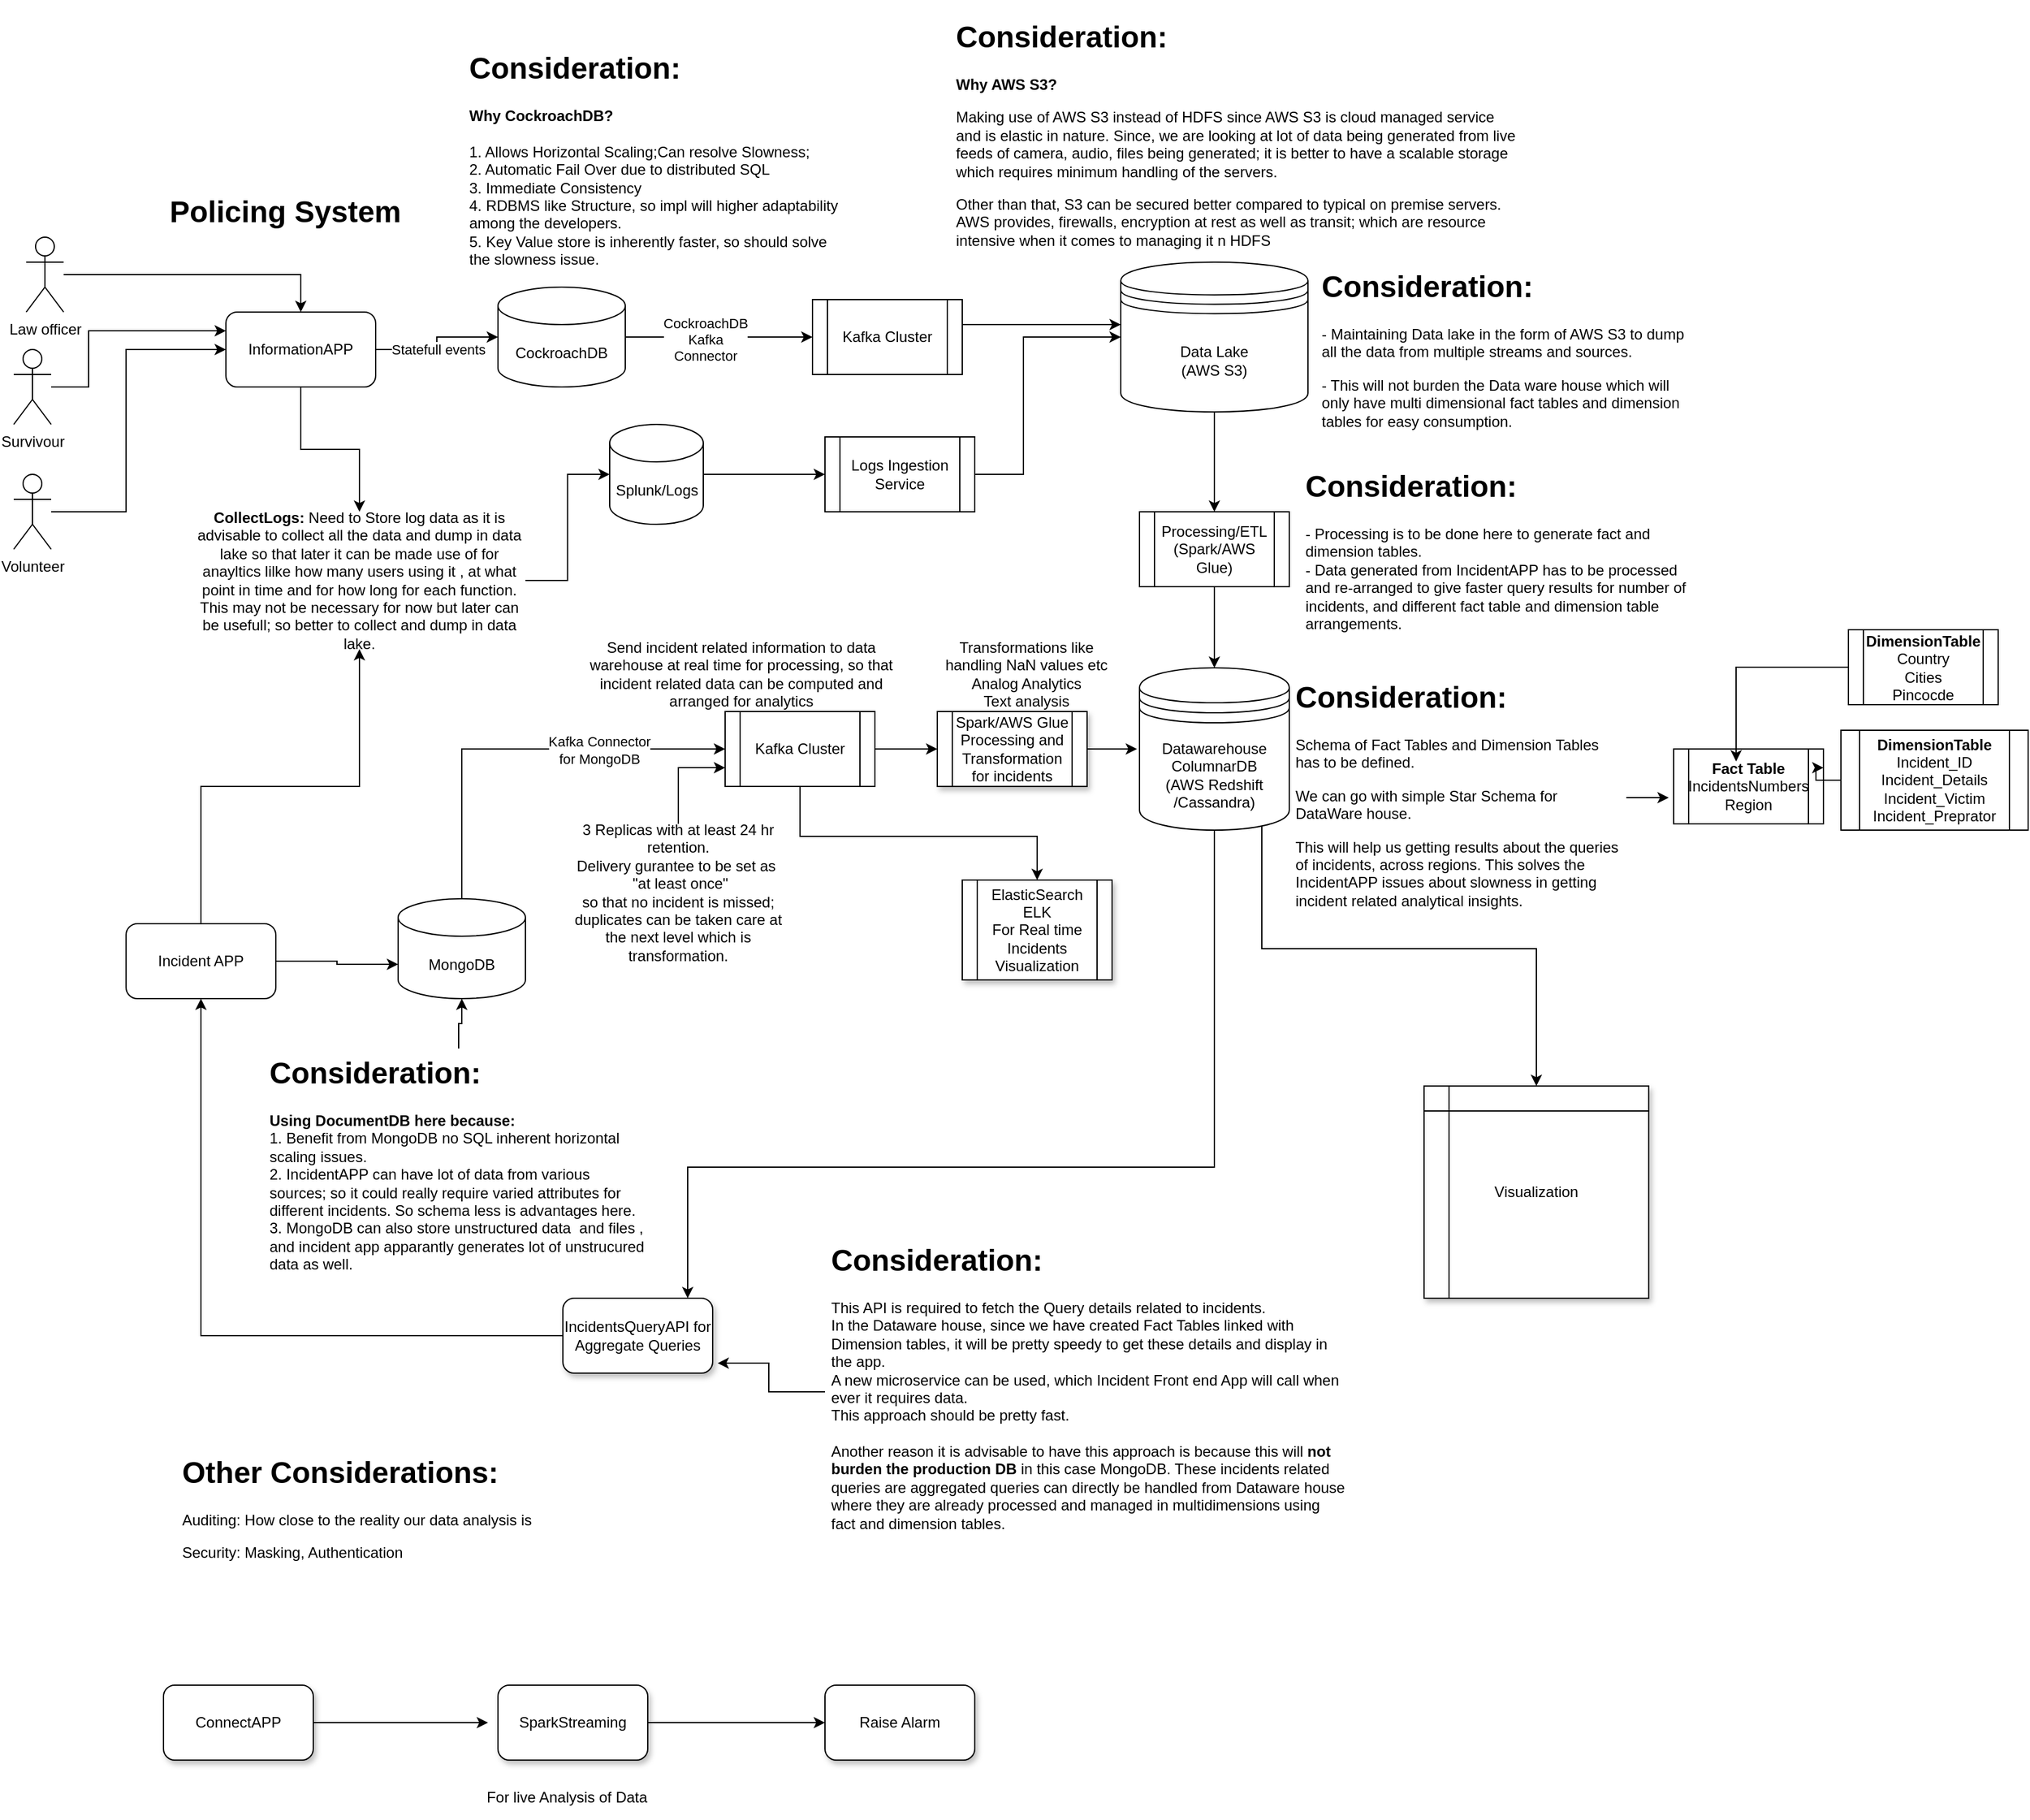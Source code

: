 <mxfile version="14.5.10" type="github" pages="3">
  <diagram id="86TCpwpJEMBFlHIx1PRZ" name="Page-1">
    <mxGraphModel dx="1282" dy="674" grid="1" gridSize="10" guides="1" tooltips="1" connect="1" arrows="1" fold="1" page="1" pageScale="1" pageWidth="827" pageHeight="1169" math="0" shadow="0">
      <root>
        <mxCell id="0" />
        <mxCell id="1" parent="0" />
        <mxCell id="M00Jkyyd9K6bwBccqDg0-67" style="edgeStyle=orthogonalEdgeStyle;rounded=0;orthogonalLoop=1;jettySize=auto;html=1;" parent="1" source="M00Jkyyd9K6bwBccqDg0-53" target="M00Jkyyd9K6bwBccqDg0-55" edge="1">
          <mxGeometry relative="1" as="geometry" />
        </mxCell>
        <mxCell id="M00Jkyyd9K6bwBccqDg0-79" value="Statefull events" style="edgeLabel;html=1;align=center;verticalAlign=middle;resizable=0;points=[];" parent="M00Jkyyd9K6bwBccqDg0-67" vertex="1" connectable="0">
          <mxGeometry x="-0.296" y="3" relative="1" as="geometry">
            <mxPoint x="12" y="3" as="offset" />
          </mxGeometry>
        </mxCell>
        <mxCell id="7txRCt_JXUs7RKzOq8Ak-15" style="edgeStyle=orthogonalEdgeStyle;rounded=0;orthogonalLoop=1;jettySize=auto;html=1;" edge="1" parent="1" source="M00Jkyyd9K6bwBccqDg0-53" target="M00Jkyyd9K6bwBccqDg0-82">
          <mxGeometry relative="1" as="geometry" />
        </mxCell>
        <mxCell id="M00Jkyyd9K6bwBccqDg0-53" value="InformationAPP" style="rounded=1;whiteSpace=wrap;html=1;" parent="1" vertex="1">
          <mxGeometry x="210" y="320" width="120" height="60" as="geometry" />
        </mxCell>
        <mxCell id="M00Jkyyd9K6bwBccqDg0-54" value="&lt;h1&gt;Policing System&lt;/h1&gt;" style="text;html=1;strokeColor=none;fillColor=none;spacing=5;spacingTop=-20;whiteSpace=wrap;overflow=hidden;rounded=0;" parent="1" vertex="1">
          <mxGeometry x="160" y="220" width="370" height="40" as="geometry" />
        </mxCell>
        <mxCell id="M00Jkyyd9K6bwBccqDg0-70" style="edgeStyle=orthogonalEdgeStyle;rounded=0;orthogonalLoop=1;jettySize=auto;html=1;" parent="1" source="M00Jkyyd9K6bwBccqDg0-55" target="M00Jkyyd9K6bwBccqDg0-69" edge="1">
          <mxGeometry relative="1" as="geometry" />
        </mxCell>
        <mxCell id="7txRCt_JXUs7RKzOq8Ak-41" value="CockroachDB&lt;br&gt;Kafka&lt;br&gt;Connector" style="edgeLabel;html=1;align=center;verticalAlign=middle;resizable=0;points=[];" vertex="1" connectable="0" parent="M00Jkyyd9K6bwBccqDg0-70">
          <mxGeometry x="-0.147" y="-2" relative="1" as="geometry">
            <mxPoint as="offset" />
          </mxGeometry>
        </mxCell>
        <mxCell id="M00Jkyyd9K6bwBccqDg0-55" value="CockroachDB" style="shape=cylinder3;whiteSpace=wrap;html=1;boundedLbl=1;backgroundOutline=1;size=15;" parent="1" vertex="1">
          <mxGeometry x="428" y="300" width="102" height="80" as="geometry" />
        </mxCell>
        <mxCell id="M00Jkyyd9K6bwBccqDg0-76" style="edgeStyle=orthogonalEdgeStyle;rounded=0;orthogonalLoop=1;jettySize=auto;html=1;entryX=0.5;entryY=0;entryDx=0;entryDy=0;" parent="1" source="M00Jkyyd9K6bwBccqDg0-56" target="M00Jkyyd9K6bwBccqDg0-53" edge="1">
          <mxGeometry relative="1" as="geometry" />
        </mxCell>
        <mxCell id="M00Jkyyd9K6bwBccqDg0-56" value="Law officer" style="shape=umlActor;verticalLabelPosition=bottom;verticalAlign=top;html=1;outlineConnect=0;" parent="1" vertex="1">
          <mxGeometry x="50" y="260" width="30" height="60" as="geometry" />
        </mxCell>
        <mxCell id="M00Jkyyd9K6bwBccqDg0-64" style="edgeStyle=orthogonalEdgeStyle;rounded=0;orthogonalLoop=1;jettySize=auto;html=1;entryX=0;entryY=0.25;entryDx=0;entryDy=0;" parent="1" source="M00Jkyyd9K6bwBccqDg0-61" target="M00Jkyyd9K6bwBccqDg0-53" edge="1">
          <mxGeometry relative="1" as="geometry">
            <Array as="points">
              <mxPoint x="100" y="380" />
              <mxPoint x="100" y="335" />
            </Array>
          </mxGeometry>
        </mxCell>
        <mxCell id="M00Jkyyd9K6bwBccqDg0-61" value="Survivour" style="shape=umlActor;verticalLabelPosition=bottom;verticalAlign=top;html=1;outlineConnect=0;" parent="1" vertex="1">
          <mxGeometry x="40" y="350" width="30" height="60" as="geometry" />
        </mxCell>
        <mxCell id="M00Jkyyd9K6bwBccqDg0-65" style="edgeStyle=orthogonalEdgeStyle;rounded=0;orthogonalLoop=1;jettySize=auto;html=1;entryX=0;entryY=0.5;entryDx=0;entryDy=0;" parent="1" source="M00Jkyyd9K6bwBccqDg0-62" target="M00Jkyyd9K6bwBccqDg0-53" edge="1">
          <mxGeometry relative="1" as="geometry">
            <Array as="points">
              <mxPoint x="130" y="480" />
              <mxPoint x="130" y="350" />
            </Array>
          </mxGeometry>
        </mxCell>
        <mxCell id="M00Jkyyd9K6bwBccqDg0-62" value="Volunteer" style="shape=umlActor;verticalLabelPosition=bottom;verticalAlign=top;html=1;outlineConnect=0;" parent="1" vertex="1">
          <mxGeometry x="40" y="450" width="30" height="60" as="geometry" />
        </mxCell>
        <mxCell id="M00Jkyyd9K6bwBccqDg0-66" value="&lt;h1&gt;Consideration:&lt;/h1&gt;&lt;div&gt;&lt;b&gt;Why CockroachDB?&lt;/b&gt;&lt;/div&gt;&lt;div&gt;&lt;b&gt;&lt;br&gt;&lt;/b&gt;&lt;/div&gt;&lt;div&gt;1. Allows Horizontal Scaling;Can resolve Slowness;&lt;/div&gt;&lt;div&gt;2. Automatic Fail Over due to distributed SQL&lt;/div&gt;&lt;div&gt;3. Immediate Consistency&lt;/div&gt;&lt;div&gt;4. RDBMS like Structure, so impl will higher adaptability among the developers.&lt;/div&gt;&lt;div&gt;5. Key Value store is inherently faster, so should solve the slowness issue.&lt;/div&gt;&lt;div&gt;&lt;br&gt;&lt;/div&gt;" style="text;html=1;strokeColor=none;fillColor=none;spacing=5;spacingTop=-20;whiteSpace=wrap;overflow=hidden;rounded=0;" parent="1" vertex="1">
          <mxGeometry x="400" y="105" width="310" height="195" as="geometry" />
        </mxCell>
        <mxCell id="M00Jkyyd9K6bwBccqDg0-72" style="edgeStyle=orthogonalEdgeStyle;rounded=0;orthogonalLoop=1;jettySize=auto;html=1;" parent="1" source="M00Jkyyd9K6bwBccqDg0-69" target="M00Jkyyd9K6bwBccqDg0-71" edge="1">
          <mxGeometry relative="1" as="geometry">
            <Array as="points">
              <mxPoint x="870" y="330" />
              <mxPoint x="870" y="330" />
            </Array>
          </mxGeometry>
        </mxCell>
        <mxCell id="M00Jkyyd9K6bwBccqDg0-69" value="Kafka Cluster" style="shape=process;whiteSpace=wrap;html=1;backgroundOutline=1;" parent="1" vertex="1">
          <mxGeometry x="680" y="310" width="120" height="60" as="geometry" />
        </mxCell>
        <mxCell id="M00Jkyyd9K6bwBccqDg0-94" style="edgeStyle=orthogonalEdgeStyle;rounded=0;orthogonalLoop=1;jettySize=auto;html=1;" parent="1" source="M00Jkyyd9K6bwBccqDg0-71" target="M00Jkyyd9K6bwBccqDg0-93" edge="1">
          <mxGeometry relative="1" as="geometry" />
        </mxCell>
        <mxCell id="M00Jkyyd9K6bwBccqDg0-71" value="Data Lake&lt;br&gt;(AWS S3)" style="shape=datastore;whiteSpace=wrap;html=1;" parent="1" vertex="1">
          <mxGeometry x="927" y="280" width="150" height="120" as="geometry" />
        </mxCell>
        <mxCell id="M00Jkyyd9K6bwBccqDg0-73" value="&lt;h1&gt;Consideration:&lt;/h1&gt;&lt;p&gt;- Maintaining Data lake in the form of AWS S3 to dump all the data from multiple streams and sources.&amp;nbsp;&lt;/p&gt;&lt;p&gt;- This will not burden the Data ware house which will only have multi dimensional fact tables and dimension tables for easy consumption.&lt;/p&gt;" style="text;html=1;strokeColor=none;fillColor=none;spacing=5;spacingTop=-20;whiteSpace=wrap;overflow=hidden;rounded=0;" parent="1" vertex="1">
          <mxGeometry x="1083" y="280" width="300" height="160" as="geometry" />
        </mxCell>
        <mxCell id="M00Jkyyd9K6bwBccqDg0-75" value="&lt;h1&gt;Consideration:&lt;/h1&gt;&lt;p&gt;&lt;b&gt;Why AWS S3?&lt;/b&gt;&lt;/p&gt;&lt;p&gt;Making use of AWS S3 instead of HDFS since AWS S3 is cloud managed service and is elastic in nature. Since, we are looking at lot of data being generated from live feeds of camera, audio, files being generated; it is better to have a scalable storage which requires minimum handling of the servers.&lt;/p&gt;&lt;p&gt;Other than that, S3 can be secured better compared to typical on premise servers. AWS provides, firewalls, encryption at rest as well as transit; which are resource intensive when it comes to managing it n HDFS&lt;/p&gt;" style="text;html=1;strokeColor=none;fillColor=none;spacing=5;spacingTop=-20;whiteSpace=wrap;overflow=hidden;rounded=0;" parent="1" vertex="1">
          <mxGeometry x="790" y="80" width="460" height="200" as="geometry" />
        </mxCell>
        <mxCell id="M00Jkyyd9K6bwBccqDg0-86" style="edgeStyle=orthogonalEdgeStyle;rounded=0;orthogonalLoop=1;jettySize=auto;html=1;entryX=0;entryY=0.5;entryDx=0;entryDy=0;" parent="1" source="M00Jkyyd9K6bwBccqDg0-80" target="M00Jkyyd9K6bwBccqDg0-85" edge="1">
          <mxGeometry relative="1" as="geometry" />
        </mxCell>
        <mxCell id="M00Jkyyd9K6bwBccqDg0-80" value="Splunk/Logs" style="shape=cylinder3;whiteSpace=wrap;html=1;boundedLbl=1;backgroundOutline=1;size=15;" parent="1" vertex="1">
          <mxGeometry x="517.5" y="410" width="75" height="80" as="geometry" />
        </mxCell>
        <mxCell id="M00Jkyyd9K6bwBccqDg0-88" style="edgeStyle=orthogonalEdgeStyle;rounded=0;orthogonalLoop=1;jettySize=auto;html=1;entryX=0;entryY=0.5;entryDx=0;entryDy=0;" parent="1" source="M00Jkyyd9K6bwBccqDg0-85" target="M00Jkyyd9K6bwBccqDg0-71" edge="1">
          <mxGeometry relative="1" as="geometry">
            <Array as="points">
              <mxPoint x="849" y="450" />
              <mxPoint x="849" y="340" />
            </Array>
          </mxGeometry>
        </mxCell>
        <mxCell id="M00Jkyyd9K6bwBccqDg0-85" value="Logs Ingestion Service" style="shape=process;whiteSpace=wrap;html=1;backgroundOutline=1;" parent="1" vertex="1">
          <mxGeometry x="690" y="420" width="120" height="60" as="geometry" />
        </mxCell>
        <mxCell id="7txRCt_JXUs7RKzOq8Ak-7" style="edgeStyle=orthogonalEdgeStyle;rounded=0;orthogonalLoop=1;jettySize=auto;html=1;entryX=0;entryY=0;entryDx=0;entryDy=52.5;entryPerimeter=0;" edge="1" parent="1" source="M00Jkyyd9K6bwBccqDg0-89" target="7txRCt_JXUs7RKzOq8Ak-1">
          <mxGeometry relative="1" as="geometry" />
        </mxCell>
        <mxCell id="7txRCt_JXUs7RKzOq8Ak-13" style="edgeStyle=orthogonalEdgeStyle;rounded=0;orthogonalLoop=1;jettySize=auto;html=1;" edge="1" parent="1" source="M00Jkyyd9K6bwBccqDg0-89" target="M00Jkyyd9K6bwBccqDg0-82">
          <mxGeometry relative="1" as="geometry" />
        </mxCell>
        <mxCell id="M00Jkyyd9K6bwBccqDg0-89" value="Incident APP" style="rounded=1;whiteSpace=wrap;html=1;" parent="1" vertex="1">
          <mxGeometry x="130" y="810" width="120" height="60" as="geometry" />
        </mxCell>
        <mxCell id="7txRCt_JXUs7RKzOq8Ak-21" style="edgeStyle=orthogonalEdgeStyle;rounded=0;orthogonalLoop=1;jettySize=auto;html=1;" edge="1" parent="1" source="M00Jkyyd9K6bwBccqDg0-90" target="7txRCt_JXUs7RKzOq8Ak-20">
          <mxGeometry relative="1" as="geometry">
            <Array as="points">
              <mxPoint x="1002" y="1005" />
              <mxPoint x="580" y="1005" />
            </Array>
          </mxGeometry>
        </mxCell>
        <mxCell id="7txRCt_JXUs7RKzOq8Ak-28" style="edgeStyle=orthogonalEdgeStyle;rounded=0;orthogonalLoop=1;jettySize=auto;html=1;exitX=0.783;exitY=0.969;exitDx=0;exitDy=0;exitPerimeter=0;" edge="1" parent="1" source="M00Jkyyd9K6bwBccqDg0-90" target="7txRCt_JXUs7RKzOq8Ak-27">
          <mxGeometry relative="1" as="geometry">
            <Array as="points">
              <mxPoint x="1040" y="731" />
              <mxPoint x="1040" y="830" />
              <mxPoint x="1260" y="830" />
            </Array>
          </mxGeometry>
        </mxCell>
        <mxCell id="M00Jkyyd9K6bwBccqDg0-90" value="Datawarehouse&lt;br&gt;ColumnarDB&lt;br&gt;(AWS Redshift /Cassandra)" style="shape=datastore;whiteSpace=wrap;html=1;" parent="1" vertex="1">
          <mxGeometry x="942" y="605" width="120" height="130" as="geometry" />
        </mxCell>
        <mxCell id="7txRCt_JXUs7RKzOq8Ak-43" style="edgeStyle=orthogonalEdgeStyle;rounded=0;orthogonalLoop=1;jettySize=auto;html=1;entryX=-0.033;entryY=0.65;entryDx=0;entryDy=0;entryPerimeter=0;" edge="1" parent="1" source="M00Jkyyd9K6bwBccqDg0-92" target="M00Jkyyd9K6bwBccqDg0-97">
          <mxGeometry relative="1" as="geometry" />
        </mxCell>
        <mxCell id="M00Jkyyd9K6bwBccqDg0-92" value="&lt;h1&gt;Consideration:&lt;/h1&gt;&lt;p&gt;&lt;span&gt;Schema of Fact Tables and Dimension Tables has to be defined.&lt;/span&gt;&lt;br&gt;&lt;/p&gt;&lt;p&gt;&lt;span&gt;We can go with simple Star Schema for DataWare house.&amp;nbsp;&lt;/span&gt;&lt;/p&gt;&lt;p&gt;&lt;span&gt;This will help us getting results about the queries of incidents, across regions. This solves the IncidentAPP issues about slowness in getting incident related analytical insights.&lt;/span&gt;&lt;/p&gt;" style="text;html=1;strokeColor=none;fillColor=none;spacing=5;spacingTop=-20;whiteSpace=wrap;overflow=hidden;rounded=0;" parent="1" vertex="1">
          <mxGeometry x="1062" y="609" width="270" height="200" as="geometry" />
        </mxCell>
        <mxCell id="M00Jkyyd9K6bwBccqDg0-95" style="edgeStyle=orthogonalEdgeStyle;rounded=0;orthogonalLoop=1;jettySize=auto;html=1;" parent="1" source="M00Jkyyd9K6bwBccqDg0-93" target="M00Jkyyd9K6bwBccqDg0-90" edge="1">
          <mxGeometry relative="1" as="geometry" />
        </mxCell>
        <mxCell id="M00Jkyyd9K6bwBccqDg0-93" value="Processing/ETL&lt;br&gt;(Spark/AWS Glue)" style="shape=process;whiteSpace=wrap;html=1;backgroundOutline=1;" parent="1" vertex="1">
          <mxGeometry x="942" y="480" width="120" height="60" as="geometry" />
        </mxCell>
        <mxCell id="M00Jkyyd9K6bwBccqDg0-96" value="&lt;h1&gt;Consideration:&lt;/h1&gt;&lt;div&gt;- Processing is to be done here to generate fact and dimension tables.&amp;nbsp;&lt;/div&gt;&lt;div&gt;- Data generated from IncidentAPP has to be processed and re-arranged to give faster query results for number of incidents, and different fact table and dimension table arrangements.&lt;/div&gt;" style="text;html=1;strokeColor=none;fillColor=none;spacing=5;spacingTop=-20;whiteSpace=wrap;overflow=hidden;rounded=0;" parent="1" vertex="1">
          <mxGeometry x="1070" y="440" width="313" height="160" as="geometry" />
        </mxCell>
        <mxCell id="M00Jkyyd9K6bwBccqDg0-97" value="&lt;b&gt;Fact Table&lt;br&gt;&lt;/b&gt;IncidentsNumbers&lt;br&gt;Region" style="shape=process;whiteSpace=wrap;html=1;backgroundOutline=1;" parent="1" vertex="1">
          <mxGeometry x="1370" y="670" width="120" height="60" as="geometry" />
        </mxCell>
        <mxCell id="M00Jkyyd9K6bwBccqDg0-104" style="edgeStyle=orthogonalEdgeStyle;rounded=0;orthogonalLoop=1;jettySize=auto;html=1;entryX=0.417;entryY=0.167;entryDx=0;entryDy=0;entryPerimeter=0;exitX=0;exitY=0.5;exitDx=0;exitDy=0;" parent="1" source="M00Jkyyd9K6bwBccqDg0-98" target="M00Jkyyd9K6bwBccqDg0-97" edge="1">
          <mxGeometry relative="1" as="geometry" />
        </mxCell>
        <mxCell id="M00Jkyyd9K6bwBccqDg0-98" value="&lt;b&gt;DimensionTable&lt;/b&gt;&lt;br&gt;Country&lt;br&gt;Cities&lt;br&gt;Pincocde" style="shape=process;whiteSpace=wrap;html=1;backgroundOutline=1;" parent="1" vertex="1">
          <mxGeometry x="1510" y="574.5" width="120" height="60" as="geometry" />
        </mxCell>
        <mxCell id="M00Jkyyd9K6bwBccqDg0-101" style="edgeStyle=orthogonalEdgeStyle;rounded=0;orthogonalLoop=1;jettySize=auto;html=1;entryX=1;entryY=0.25;entryDx=0;entryDy=0;" parent="1" source="M00Jkyyd9K6bwBccqDg0-99" target="M00Jkyyd9K6bwBccqDg0-97" edge="1">
          <mxGeometry relative="1" as="geometry" />
        </mxCell>
        <mxCell id="M00Jkyyd9K6bwBccqDg0-99" value="&lt;b&gt;DimensionTable&lt;/b&gt;&lt;br&gt;Incident_ID&lt;br&gt;Incident_Details&lt;br&gt;Incident_Victim&lt;br&gt;Incident_Preprator" style="shape=process;whiteSpace=wrap;html=1;backgroundOutline=1;" parent="1" vertex="1">
          <mxGeometry x="1504" y="655" width="150" height="80" as="geometry" />
        </mxCell>
        <mxCell id="7txRCt_JXUs7RKzOq8Ak-9" style="edgeStyle=orthogonalEdgeStyle;rounded=0;orthogonalLoop=1;jettySize=auto;html=1;entryX=0;entryY=0.5;entryDx=0;entryDy=0;exitX=0.5;exitY=0;exitDx=0;exitDy=0;exitPerimeter=0;" edge="1" parent="1" source="7txRCt_JXUs7RKzOq8Ak-1" target="7txRCt_JXUs7RKzOq8Ak-8">
          <mxGeometry relative="1" as="geometry" />
        </mxCell>
        <mxCell id="7txRCt_JXUs7RKzOq8Ak-24" value="Kafka Connector &lt;br&gt;for MongoDB" style="edgeLabel;html=1;align=center;verticalAlign=middle;resizable=0;points=[];" vertex="1" connectable="0" parent="7txRCt_JXUs7RKzOq8Ak-9">
          <mxGeometry x="0.389" y="-1" relative="1" as="geometry">
            <mxPoint as="offset" />
          </mxGeometry>
        </mxCell>
        <mxCell id="7txRCt_JXUs7RKzOq8Ak-1" value="MongoDB" style="shape=cylinder3;whiteSpace=wrap;html=1;boundedLbl=1;backgroundOutline=1;size=15;" vertex="1" parent="1">
          <mxGeometry x="348" y="790" width="102" height="80" as="geometry" />
        </mxCell>
        <mxCell id="7txRCt_JXUs7RKzOq8Ak-47" style="edgeStyle=orthogonalEdgeStyle;rounded=0;orthogonalLoop=1;jettySize=auto;html=1;entryX=0.5;entryY=1;entryDx=0;entryDy=0;entryPerimeter=0;" edge="1" parent="1" source="7txRCt_JXUs7RKzOq8Ak-4" target="7txRCt_JXUs7RKzOq8Ak-1">
          <mxGeometry relative="1" as="geometry" />
        </mxCell>
        <mxCell id="7txRCt_JXUs7RKzOq8Ak-4" value="&lt;h1&gt;Consideration:&lt;/h1&gt;&lt;div&gt;&lt;b&gt;Using DocumentDB here because:&lt;/b&gt;&lt;/div&gt;&lt;div&gt;1. Benefit from MongoDB no SQL inherent horizontal scaling issues.&lt;/div&gt;&lt;div&gt;2. IncidentAPP can have lot of data from various sources; so it could really require varied attributes for different incidents. So schema less is advantages here.&lt;/div&gt;&lt;div&gt;3. MongoDB can also store unstructured data&amp;nbsp; and files , and incident app apparantly generates lot of unstrucured data as well.&lt;/div&gt;&lt;div&gt;&lt;br&gt;&lt;/div&gt;&lt;div&gt;&lt;br&gt;&lt;/div&gt;" style="text;html=1;strokeColor=none;fillColor=none;spacing=5;spacingTop=-20;whiteSpace=wrap;overflow=hidden;rounded=0;" vertex="1" parent="1">
          <mxGeometry x="240" y="910" width="313" height="190" as="geometry" />
        </mxCell>
        <mxCell id="7txRCt_JXUs7RKzOq8Ak-14" style="edgeStyle=orthogonalEdgeStyle;rounded=0;orthogonalLoop=1;jettySize=auto;html=1;" edge="1" parent="1" source="M00Jkyyd9K6bwBccqDg0-82" target="M00Jkyyd9K6bwBccqDg0-80">
          <mxGeometry relative="1" as="geometry" />
        </mxCell>
        <mxCell id="M00Jkyyd9K6bwBccqDg0-82" value="&lt;b&gt;CollectLogs:&lt;/b&gt; Need to Store log data as it is advisable to collect all the data and dump in data lake so that later it can be made use of for anayltics lilke how many users using it , at what point in time and for how long for each function. This may not be necessary for now but later can be usefull; so better to collect and dump in data lake." style="text;html=1;strokeColor=none;fillColor=none;align=center;verticalAlign=middle;whiteSpace=wrap;rounded=0;shadow=1;" parent="1" vertex="1">
          <mxGeometry x="184" y="480" width="266" height="110" as="geometry" />
        </mxCell>
        <mxCell id="7txRCt_JXUs7RKzOq8Ak-38" style="edgeStyle=orthogonalEdgeStyle;rounded=0;orthogonalLoop=1;jettySize=auto;html=1;" edge="1" parent="1" source="7txRCt_JXUs7RKzOq8Ak-8" target="7txRCt_JXUs7RKzOq8Ak-29">
          <mxGeometry relative="1" as="geometry" />
        </mxCell>
        <mxCell id="7txRCt_JXUs7RKzOq8Ak-40" style="edgeStyle=orthogonalEdgeStyle;rounded=0;orthogonalLoop=1;jettySize=auto;html=1;entryX=0.5;entryY=0;entryDx=0;entryDy=0;" edge="1" parent="1" source="7txRCt_JXUs7RKzOq8Ak-8" target="7txRCt_JXUs7RKzOq8Ak-39">
          <mxGeometry relative="1" as="geometry">
            <Array as="points">
              <mxPoint x="670" y="740" />
              <mxPoint x="860" y="740" />
            </Array>
          </mxGeometry>
        </mxCell>
        <mxCell id="7txRCt_JXUs7RKzOq8Ak-8" value="Kafka Cluster" style="shape=process;whiteSpace=wrap;html=1;backgroundOutline=1;" vertex="1" parent="1">
          <mxGeometry x="610" y="640" width="120" height="60" as="geometry" />
        </mxCell>
        <mxCell id="7txRCt_JXUs7RKzOq8Ak-22" style="edgeStyle=orthogonalEdgeStyle;rounded=0;orthogonalLoop=1;jettySize=auto;html=1;entryX=0.5;entryY=1;entryDx=0;entryDy=0;" edge="1" parent="1" source="7txRCt_JXUs7RKzOq8Ak-20" target="M00Jkyyd9K6bwBccqDg0-89">
          <mxGeometry relative="1" as="geometry" />
        </mxCell>
        <mxCell id="7txRCt_JXUs7RKzOq8Ak-20" value="IncidentsQueryAPI for Aggregate Queries" style="rounded=1;whiteSpace=wrap;html=1;shadow=1;" vertex="1" parent="1">
          <mxGeometry x="480" y="1110" width="120" height="60" as="geometry" />
        </mxCell>
        <mxCell id="7txRCt_JXUs7RKzOq8Ak-46" style="edgeStyle=orthogonalEdgeStyle;rounded=0;orthogonalLoop=1;jettySize=auto;html=1;entryX=1.033;entryY=0.867;entryDx=0;entryDy=0;entryPerimeter=0;" edge="1" parent="1" source="7txRCt_JXUs7RKzOq8Ak-23" target="7txRCt_JXUs7RKzOq8Ak-20">
          <mxGeometry relative="1" as="geometry" />
        </mxCell>
        <mxCell id="7txRCt_JXUs7RKzOq8Ak-23" value="&lt;h1&gt;Consideration:&lt;/h1&gt;&lt;div&gt;This API is required to fetch the Query details related to incidents.&amp;nbsp;&lt;/div&gt;&lt;div&gt;In the Dataware house, since we have created Fact Tables linked with Dimension tables, it will be pretty speedy to get these details and display in the app.&lt;/div&gt;&lt;div&gt;A new microservice can be used, which Incident Front end App will call when ever it requires data.&amp;nbsp;&lt;/div&gt;&lt;div&gt;This approach should be pretty fast.&lt;/div&gt;&lt;div&gt;&lt;br&gt;&lt;/div&gt;&lt;div&gt;Another reason it is advisable to have this approach is because this will &lt;b&gt;not burden the production DB&lt;/b&gt; in this case MongoDB. These incidents related queries are aggregated queries can directly be handled from Dataware house where they are already processed and managed in multidimensions using fact and dimension tables.&lt;/div&gt;&lt;div&gt;&lt;br&gt;&lt;/div&gt;&lt;div&gt;&lt;br&gt;&lt;/div&gt;&lt;div&gt;&lt;br&gt;&lt;/div&gt;" style="text;html=1;strokeColor=none;fillColor=none;spacing=5;spacingTop=-20;whiteSpace=wrap;overflow=hidden;rounded=0;" vertex="1" parent="1">
          <mxGeometry x="690" y="1060" width="420" height="250" as="geometry" />
        </mxCell>
        <mxCell id="7txRCt_JXUs7RKzOq8Ak-26" value="Send incident related information to data warehouse at real time for processing, so that incident related data can be computed and arranged for analytics" style="text;html=1;strokeColor=none;fillColor=none;align=center;verticalAlign=middle;whiteSpace=wrap;rounded=0;shadow=1;" vertex="1" parent="1">
          <mxGeometry x="488" y="585.5" width="270" height="49" as="geometry" />
        </mxCell>
        <mxCell id="7txRCt_JXUs7RKzOq8Ak-27" value="Visualization" style="shape=internalStorage;whiteSpace=wrap;html=1;backgroundOutline=1;shadow=1;" vertex="1" parent="1">
          <mxGeometry x="1170" y="940" width="180" height="170" as="geometry" />
        </mxCell>
        <mxCell id="7txRCt_JXUs7RKzOq8Ak-37" style="edgeStyle=orthogonalEdgeStyle;rounded=0;orthogonalLoop=1;jettySize=auto;html=1;" edge="1" parent="1" source="7txRCt_JXUs7RKzOq8Ak-29">
          <mxGeometry relative="1" as="geometry">
            <mxPoint x="940" y="670" as="targetPoint" />
          </mxGeometry>
        </mxCell>
        <mxCell id="7txRCt_JXUs7RKzOq8Ak-29" value="Spark/AWS Glue Processing and Transformation for incidents" style="shape=process;whiteSpace=wrap;html=1;backgroundOutline=1;shadow=1;" vertex="1" parent="1">
          <mxGeometry x="780" y="640" width="120" height="60" as="geometry" />
        </mxCell>
        <mxCell id="7txRCt_JXUs7RKzOq8Ak-33" value="Transformations like handling NaN values etc&lt;br&gt;Analog Analytics&lt;br&gt;Text analysis" style="text;html=1;strokeColor=none;fillColor=none;align=center;verticalAlign=middle;whiteSpace=wrap;rounded=0;shadow=1;" vertex="1" parent="1">
          <mxGeometry x="783" y="580" width="137" height="60" as="geometry" />
        </mxCell>
        <mxCell id="7txRCt_JXUs7RKzOq8Ak-39" value="ElasticSearch ELK&lt;br&gt;For Real time Incidents Visualization" style="shape=process;whiteSpace=wrap;html=1;backgroundOutline=1;shadow=1;" vertex="1" parent="1">
          <mxGeometry x="800" y="775" width="120" height="80" as="geometry" />
        </mxCell>
        <mxCell id="7txRCt_JXUs7RKzOq8Ak-45" style="edgeStyle=orthogonalEdgeStyle;rounded=0;orthogonalLoop=1;jettySize=auto;html=1;entryX=0;entryY=0.75;entryDx=0;entryDy=0;" edge="1" parent="1" source="7txRCt_JXUs7RKzOq8Ak-44" target="7txRCt_JXUs7RKzOq8Ak-8">
          <mxGeometry relative="1" as="geometry" />
        </mxCell>
        <mxCell id="7txRCt_JXUs7RKzOq8Ak-44" value="3 Replicas with at least 24 hr retention.&lt;br&gt;Delivery gurantee to be set as&amp;nbsp; &amp;nbsp;&quot;at least once&quot;&lt;br&gt;so that no incident is missed; duplicates can be taken care at the next level which is transformation." style="text;html=1;strokeColor=none;fillColor=none;align=center;verticalAlign=middle;whiteSpace=wrap;rounded=0;shadow=1;" vertex="1" parent="1">
          <mxGeometry x="480" y="730" width="185" height="110" as="geometry" />
        </mxCell>
        <mxCell id="7txRCt_JXUs7RKzOq8Ak-49" value="&lt;h1&gt;Other Considerations:&lt;/h1&gt;&lt;p&gt;Auditing: How close to the reality our data analysis is&lt;/p&gt;&lt;p&gt;Security: Masking, Authentication&lt;/p&gt;" style="text;html=1;strokeColor=none;fillColor=none;spacing=5;spacingTop=-20;whiteSpace=wrap;overflow=hidden;rounded=0;shadow=1;" vertex="1" parent="1">
          <mxGeometry x="170" y="1230" width="310" height="120" as="geometry" />
        </mxCell>
        <mxCell id="II3lYOn81gBue7E85nwl-2" style="edgeStyle=orthogonalEdgeStyle;rounded=0;orthogonalLoop=1;jettySize=auto;html=1;" edge="1" parent="1" source="II3lYOn81gBue7E85nwl-1">
          <mxGeometry relative="1" as="geometry">
            <mxPoint x="420" y="1450" as="targetPoint" />
          </mxGeometry>
        </mxCell>
        <mxCell id="II3lYOn81gBue7E85nwl-1" value="ConnectAPP" style="rounded=1;whiteSpace=wrap;html=1;shadow=1;" vertex="1" parent="1">
          <mxGeometry x="160" y="1420" width="120" height="60" as="geometry" />
        </mxCell>
        <mxCell id="II3lYOn81gBue7E85nwl-5" style="edgeStyle=orthogonalEdgeStyle;rounded=0;orthogonalLoop=1;jettySize=auto;html=1;" edge="1" parent="1" source="II3lYOn81gBue7E85nwl-3">
          <mxGeometry relative="1" as="geometry">
            <mxPoint x="690" y="1450" as="targetPoint" />
          </mxGeometry>
        </mxCell>
        <mxCell id="II3lYOn81gBue7E85nwl-3" value="SparkStreaming" style="rounded=1;whiteSpace=wrap;html=1;shadow=1;" vertex="1" parent="1">
          <mxGeometry x="428" y="1420" width="120" height="60" as="geometry" />
        </mxCell>
        <mxCell id="II3lYOn81gBue7E85nwl-4" value="For live Analysis of Data&amp;nbsp;" style="text;html=1;strokeColor=none;fillColor=none;align=center;verticalAlign=middle;whiteSpace=wrap;rounded=0;shadow=1;" vertex="1" parent="1">
          <mxGeometry x="370" y="1500" width="230" height="20" as="geometry" />
        </mxCell>
        <mxCell id="II3lYOn81gBue7E85nwl-6" value="Raise Alarm" style="rounded=1;whiteSpace=wrap;html=1;shadow=1;" vertex="1" parent="1">
          <mxGeometry x="690" y="1420" width="120" height="60" as="geometry" />
        </mxCell>
      </root>
    </mxGraphModel>
  </diagram>
  <diagram id="sokzipqtzOe1h6msOYng" name="DBChoices">
    <mxGraphModel dx="1282" dy="674" grid="1" gridSize="10" guides="1" tooltips="1" connect="1" arrows="1" fold="1" page="1" pageScale="1" pageWidth="827" pageHeight="1169" math="0" shadow="0">
      <root>
        <mxCell id="3UqN9f_yNtxF5DANuFR4-0" />
        <mxCell id="3UqN9f_yNtxF5DANuFR4-1" parent="3UqN9f_yNtxF5DANuFR4-0" />
      </root>
    </mxGraphModel>
  </diagram>
  <diagram id="nAH0pt2wdRR5eKk2N3gx" name="Kafka">
    <mxGraphModel dx="1282" dy="1843" grid="1" gridSize="10" guides="1" tooltips="1" connect="1" arrows="1" fold="1" page="1" pageScale="1" pageWidth="827" pageHeight="1169" math="0" shadow="0">
      <root>
        <mxCell id="jCGFnb368hU8gwx-G9o3-0" />
        <mxCell id="jCGFnb368hU8gwx-G9o3-1" parent="jCGFnb368hU8gwx-G9o3-0" />
        <mxCell id="jCGFnb368hU8gwx-G9o3-4" style="edgeStyle=orthogonalEdgeStyle;rounded=0;orthogonalLoop=1;jettySize=auto;html=1;" edge="1" parent="jCGFnb368hU8gwx-G9o3-1" source="jCGFnb368hU8gwx-G9o3-2" target="jCGFnb368hU8gwx-G9o3-3">
          <mxGeometry relative="1" as="geometry" />
        </mxCell>
        <mxCell id="jCGFnb368hU8gwx-G9o3-7" style="edgeStyle=orthogonalEdgeStyle;rounded=0;orthogonalLoop=1;jettySize=auto;html=1;" edge="1" parent="jCGFnb368hU8gwx-G9o3-1" source="jCGFnb368hU8gwx-G9o3-2" target="jCGFnb368hU8gwx-G9o3-5">
          <mxGeometry relative="1" as="geometry">
            <Array as="points">
              <mxPoint x="440" y="150" />
            </Array>
          </mxGeometry>
        </mxCell>
        <mxCell id="jCGFnb368hU8gwx-G9o3-9" style="edgeStyle=orthogonalEdgeStyle;rounded=0;orthogonalLoop=1;jettySize=auto;html=1;" edge="1" parent="jCGFnb368hU8gwx-G9o3-1" source="jCGFnb368hU8gwx-G9o3-2" target="jCGFnb368hU8gwx-G9o3-8">
          <mxGeometry relative="1" as="geometry">
            <Array as="points">
              <mxPoint x="400" y="220" />
              <mxPoint x="295" y="220" />
            </Array>
          </mxGeometry>
        </mxCell>
        <mxCell id="jCGFnb368hU8gwx-G9o3-11" style="edgeStyle=orthogonalEdgeStyle;rounded=0;orthogonalLoop=1;jettySize=auto;html=1;" edge="1" parent="jCGFnb368hU8gwx-G9o3-1" source="jCGFnb368hU8gwx-G9o3-2" target="jCGFnb368hU8gwx-G9o3-10">
          <mxGeometry relative="1" as="geometry">
            <Array as="points">
              <mxPoint x="330" y="349" />
              <mxPoint x="330" y="349" />
            </Array>
          </mxGeometry>
        </mxCell>
        <mxCell id="jCGFnb368hU8gwx-G9o3-16" style="edgeStyle=orthogonalEdgeStyle;rounded=0;orthogonalLoop=1;jettySize=auto;html=1;entryX=0;entryY=0.5;entryDx=0;entryDy=0;" edge="1" parent="jCGFnb368hU8gwx-G9o3-1" source="jCGFnb368hU8gwx-G9o3-2" target="jCGFnb368hU8gwx-G9o3-14">
          <mxGeometry relative="1" as="geometry">
            <Array as="points">
              <mxPoint x="650" y="350" />
            </Array>
          </mxGeometry>
        </mxCell>
        <mxCell id="jCGFnb368hU8gwx-G9o3-2" value="kafka Cluster" style="points=[[0,0,0],[0.25,0,0],[0.5,0,0],[0.75,0,0],[1,0,0],[0,1,0],[0.25,1,0],[0.5,1,0],[0.75,1,0],[1,1,0],[0,0.25,0],[0,0.5,0],[0,0.75,0],[1,0.25,0],[1,0.5,0],[1,0.75,0]];outlineConnect=0;fontColor=#232F3E;gradientColor=#945DF2;gradientDirection=north;fillColor=#5A30B5;strokeColor=#ffffff;dashed=0;verticalLabelPosition=bottom;verticalAlign=top;align=center;html=1;fontSize=12;fontStyle=0;aspect=fixed;shape=mxgraph.aws4.resourceIcon;resIcon=mxgraph.aws4.managed_streaming_for_kafka;shadow=1;" vertex="1" parent="jCGFnb368hU8gwx-G9o3-1">
          <mxGeometry x="375" y="305" width="78" height="78" as="geometry" />
        </mxCell>
        <mxCell id="jCGFnb368hU8gwx-G9o3-3" value="&lt;h1&gt;Partition&lt;/h1&gt;&lt;p&gt;1. Partion is to do with performance, more partition better the write and read operations.&lt;/p&gt;" style="text;html=1;strokeColor=none;fillColor=none;spacing=5;spacingTop=-20;whiteSpace=wrap;overflow=hidden;rounded=0;shadow=1;" vertex="1" parent="jCGFnb368hU8gwx-G9o3-1">
          <mxGeometry x="30" y="465" width="180" height="120" as="geometry" />
        </mxCell>
        <mxCell id="jCGFnb368hU8gwx-G9o3-5" value="&lt;h1&gt;How to Design Topic:&lt;/h1&gt;&lt;p&gt;1. Labelling of the type of data stream. like Incidents&lt;/p&gt;&lt;p&gt;2. Multiple events in the same topic is not a good idea, because then all consumers will not be able to choose, every one will get every thing and consumers will be flooded with lot of irrelevant information.&lt;/p&gt;&lt;p&gt;3. Also, very atomic level Topics are also curse to the performance of the cluster. Each topic will have at least one partition. Need to find the right balance of categorising.&amp;nbsp;&lt;/p&gt;&lt;p&gt;4. There can be few thumb rules to follow:&lt;/p&gt;&lt;p&gt;4.a:&amp;nbsp;&lt;span&gt;Thumb rule: topic == collection of events of the same type, this follows the SQL table rule, all same type of &quot;entity&quot; record having same schema in the same table.&lt;/span&gt;&lt;/p&gt;&lt;p&gt;&lt;span&gt;4.b: If the events are sensitive to ordering, they should also be kept together rather than stripped apart prematurely.&lt;/span&gt;&lt;/p&gt;&lt;p&gt;&lt;span&gt;4.c: If there are two different entities but they are related then also its better to keep them together because cost of combining them in order will be more later.&lt;/span&gt;&lt;/p&gt;" style="text;html=1;strokeColor=none;fillColor=none;spacing=5;spacingTop=-20;whiteSpace=wrap;overflow=hidden;rounded=0;shadow=1;" vertex="1" parent="jCGFnb368hU8gwx-G9o3-1">
          <mxGeometry x="640" y="-30" width="440" height="340" as="geometry" />
        </mxCell>
        <mxCell id="jCGFnb368hU8gwx-G9o3-8" value="&lt;span style=&quot;color: rgb(0 , 0 , 0) ; font-family: &amp;#34;markot&amp;#34; , &amp;#34;arial&amp;#34; , sans-serif ; font-size: 16px ; font-style: normal ; letter-spacing: normal ; text-align: left ; text-indent: 0px ; text-transform: none ; word-spacing: 0px ; background-color: rgb(255 , 255 , 255) ; display: inline ; float: none&quot;&gt;&lt;b&gt;How to create topics&lt;/b&gt;&lt;/span&gt;&lt;span style=&quot;color: rgb(0 , 0 , 0) ; font-family: &amp;#34;markot&amp;#34; , &amp;#34;arial&amp;#34; , sans-serif ; font-size: 16px ; font-style: normal ; font-weight: 300 ; letter-spacing: normal ; text-align: left ; text-indent: 0px ; text-transform: none ; word-spacing: 0px ; background-color: rgb(255 , 255 , 255) ; display: inline ; float: none&quot;&gt;: &lt;br&gt;The common wisdom&lt;/span&gt;&lt;span style=&quot;color: rgb(0 , 0 , 0) ; font-family: &amp;#34;markot&amp;#34; , &amp;#34;arial&amp;#34; , sans-serif ; font-size: 16px ; font-style: normal ; font-weight: 300 ; letter-spacing: normal ; text-align: left ; text-indent: 0px ; text-transform: none ; word-spacing: 0px ; background-color: rgb(255 , 255 , 255) ; display: inline ; float: none&quot;&gt;&amp;nbsp;seems to be: put all events of the same type in the same topic, and use different topics for different event types. That line of thinking is reminiscent of relational databases, where a table is a collection of records with the same type (i.e. the same set of columns), so we have an analogy between a relational table and a Kafka topic.&lt;/span&gt;" style="text;whiteSpace=wrap;html=1;" vertex="1" parent="jCGFnb368hU8gwx-G9o3-1">
          <mxGeometry x="30" width="550" height="120" as="geometry" />
        </mxCell>
        <mxCell id="jCGFnb368hU8gwx-G9o3-10" value="Ordering requirements also need to be taken care of, we need to keep events in the same topic or partition which are ordering sensitive; like customer created and customerChangedAddress has to be in the same topic, because ordering matters here." style="text;html=1;strokeColor=none;fillColor=none;align=center;verticalAlign=middle;whiteSpace=wrap;rounded=0;shadow=1;" vertex="1" parent="jCGFnb368hU8gwx-G9o3-1">
          <mxGeometry x="30" y="240" width="280" height="110" as="geometry" />
        </mxCell>
        <UserObject label="&lt;b&gt;Excellent Article&lt;/b&gt;: https://www.confluent.io/blog/put-several-event-types-kafka-topic/" link="https://www.confluent.io/blog/put-several-event-types-kafka-topic/" id="jCGFnb368hU8gwx-G9o3-12">
          <mxCell style="text;whiteSpace=wrap;html=1;" vertex="1" parent="jCGFnb368hU8gwx-G9o3-1">
            <mxGeometry x="110" y="-100" width="370" height="30" as="geometry" />
          </mxCell>
        </UserObject>
        <mxCell id="jCGFnb368hU8gwx-G9o3-14" value="&lt;b style=&quot;box-sizing: border-box ; font-weight: bold ; color: rgb(0 , 0 , 0) ; font-family: &amp;#34;markot&amp;#34; , &amp;#34;arial&amp;#34; , sans-serif ; font-size: 16px ; font-style: normal ; letter-spacing: normal ; text-align: left ; text-indent: 0px ; text-transform: none ; word-spacing: 0px ; background-color: rgb(255 , 255 , 255)&quot;&gt;any events that need to stay in a fixed order must go in the same topic&lt;/b&gt;" style="text;whiteSpace=wrap;html=1;" vertex="1" parent="jCGFnb368hU8gwx-G9o3-1">
          <mxGeometry x="650" y="333" width="550" height="50" as="geometry" />
        </mxCell>
        <mxCell id="jCGFnb368hU8gwx-G9o3-18" value="&lt;h1&gt;Guarantees:&lt;/h1&gt;&lt;div&gt;&lt;b&gt;Important Link to Follow on the subject:&lt;/b&gt;&lt;/div&gt;&lt;div&gt;&lt;p class=&quot;p1&quot; style=&quot;margin: 0px ; font-stretch: normal ; font-size: 13px ; line-height: normal ; font-family: &amp;#34;helvetica neue&amp;#34; ; color: rgb(220 , 161 , 13)&quot;&gt;&lt;a href=&quot;https://medium.com/@andy.bryant/processing-guarantees-in-kafka-12dd2e30be0e&quot;&gt;https://medium.com/@andy.bryant/processing-guarantees-in-kafka-12dd2e30be0e&lt;/a&gt;&lt;/p&gt;&lt;p class=&quot;p1&quot; style=&quot;margin: 0px ; font-stretch: normal ; font-size: 13px ; line-height: normal ; font-family: &amp;#34;helvetica neue&amp;#34; ; color: rgb(220 , 161 , 13)&quot;&gt;&lt;br&gt;&lt;/p&gt;&lt;/div&gt;&lt;p class=&quot;p1&quot; style=&quot;margin: 0px ; font-stretch: normal ; font-size: 13px ; line-height: normal ; font-family: &amp;#34;helvetica neue&amp;#34;&quot;&gt;1. There can be three gurantees:&lt;/p&gt;&lt;p class=&quot;p1&quot; style=&quot;margin: 0px ; font-stretch: normal ; font-size: 13px ; line-height: normal ; font-family: &amp;#34;helvetica neue&amp;#34;&quot;&gt;1.a At most once&lt;/p&gt;&lt;p class=&quot;p1&quot; style=&quot;margin: 0px ; font-stretch: normal ; font-size: 13px ; line-height: normal ; font-family: &amp;#34;helvetica neue&amp;#34;&quot;&gt;1.b At least once&lt;/p&gt;&lt;p class=&quot;p1&quot; style=&quot;margin: 0px ; font-stretch: normal ; font-size: 13px ; line-height: normal ; font-family: &amp;#34;helvetica neue&amp;#34;&quot;&gt;1.c Exactly or Effectively Once&lt;/p&gt;&lt;p class=&quot;p1&quot; style=&quot;margin: 0px ; font-stretch: normal ; font-size: 13px ; line-height: normal ; font-family: &amp;#34;helvetica neue&amp;#34;&quot;&gt;&lt;br&gt;&lt;/p&gt;&lt;p class=&quot;p1&quot; style=&quot;margin: 0px ; font-stretch: normal ; font-size: 13px ; line-height: normal ; font-family: &amp;#34;helvetica neue&amp;#34;&quot;&gt;Gurantee deals with the threat of system failure, which could fail at many levels, i.e. producer client level, consumer client level or broker level etc. Kafka provides different gurantee&#39;s in this regard.&lt;/p&gt;&lt;p class=&quot;p1&quot; style=&quot;margin: 0px ; font-stretch: normal ; font-size: 13px ; line-height: normal ; font-family: &amp;#34;helvetica neue&amp;#34;&quot;&gt;&lt;br&gt;&lt;/p&gt;&lt;p class=&quot;p1&quot; style=&quot;margin: 0px ; font-stretch: normal ; font-size: 13px ; line-height: normal ; font-family: &amp;#34;helvetica neue&amp;#34;&quot;&gt;- At Most Once: it has a gurantee of one or None. None poses a problem that runs a risk of losing a message and most of this system&amp;nbsp; including will not like the idea of losing a message unless, old data is getting obsolete very quickly and we are more interested in new data. But in this regard all message is very crucial.&lt;/p&gt;&lt;p class=&quot;p1&quot; style=&quot;margin: 0px ; font-stretch: normal ; font-size: 13px ; line-height: normal ; font-family: &amp;#34;helvetica neue&amp;#34;&quot;&gt;&lt;br&gt;&lt;/p&gt;&lt;p class=&quot;p1&quot; style=&quot;margin: 0px ; font-stretch: normal ; font-size: 13px ; line-height: normal ; font-family: &amp;#34;helvetica neue&amp;#34;&quot;&gt;- At least once: this can be middle ground, that is it gurantees at least once message if system fails. But it comes with the issue of duplicates, which can be tolerated by introducing another stage in between.&lt;/p&gt;&lt;p class=&quot;p1&quot; style=&quot;margin: 0px ; font-stretch: normal ; font-size: 13px ; line-height: normal ; font-family: &amp;#34;helvetica neue&amp;#34;&quot;&gt;At least gurantee can be achieved by setting enable.auto.commit as true as well as defining at what frequency you would like to commit the consumption. to reduce the number of duplicates, we can anytime increase the commit frequency.&lt;/p&gt;&lt;p class=&quot;p1&quot; style=&quot;margin: 0px ; font-stretch: normal ; font-size: 13px ; line-height: normal ; font-family: &amp;#34;helvetica neue&amp;#34;&quot;&gt;At least gurantee systems can have additional stage to remove the duplicates, this way to burden of idempotency and to be atomic will not be with Kafka cluster and can decoupled from it.&lt;br&gt;&lt;/p&gt;&lt;p class=&quot;p1&quot; style=&quot;margin: 0px ; font-stretch: normal ; font-size: 13px ; line-height: normal ; font-family: &amp;#34;helvetica neue&amp;#34;&quot;&gt;With at least gurantee, there is no such overheads, we can save the offsets with some predefined frequency, depdendening on how many duplicate data can be handled when system fails.&lt;br&gt;&lt;/p&gt;&lt;p class=&quot;p1&quot; style=&quot;margin: 0px ; font-stretch: normal ; font-size: 13px ; line-height: normal ; font-family: &amp;#34;helvetica neue&amp;#34;&quot;&gt;&lt;br&gt;&lt;/p&gt;&lt;p class=&quot;p1&quot; style=&quot;margin: 0px ; font-stretch: normal ; font-size: 13px ; line-height: normal ; font-family: &amp;#34;helvetica neue&amp;#34;&quot;&gt;-Effectively Once: This is effective and could remove the issue of duplicates but comes with an overhead. For each event we have to bind with offset commit statment in an atomic unit. i.e. for each message we are also doing a write in the offset storage, this could increase latency. Only kafka supports this.&amp;nbsp;&lt;span&gt;In other words we need to&amp;nbsp;&lt;/span&gt;&lt;i&gt;atomically&lt;/i&gt;&lt;span&gt;&amp;nbsp;save both the progress and data.&lt;/span&gt;&lt;/p&gt;&lt;p class=&quot;p2&quot; style=&quot;margin: 0px ; font-stretch: normal ; font-size: 13px ; line-height: normal ; font-family: &amp;#34;helvetica neue&amp;#34; ; min-height: 15px&quot;&gt;Also, effectively once to be successful the whole pipeline has to be the designed with the same mindset, else it will have not much difference. For example, if subsequent stage in the pipeline we have a tool spark streams which do not support effective once, then there is not much point in implementing and burdening Kafka cluster to have effective once, rather better to have at least once.&lt;br&gt;&lt;/p&gt;&lt;p class=&quot;p1&quot; style=&quot;margin: 0px ; font-stretch: normal ; font-size: 13px ; line-height: normal ; font-family: &amp;#34;helvetica neue&amp;#34;&quot;&gt;&lt;br&gt;&lt;/p&gt;&lt;p class=&quot;p2&quot; style=&quot;margin: 0px ; font-stretch: normal ; font-size: 13px ; line-height: normal ; font-family: &amp;#34;helvetica neue&amp;#34; ; min-height: 15px&quot;&gt;&lt;span&gt;&lt;br&gt;&lt;/span&gt;&lt;/p&gt;" style="text;html=1;strokeColor=none;fillColor=none;spacing=5;spacingTop=-20;whiteSpace=wrap;overflow=hidden;rounded=0;shadow=1;" vertex="1" parent="jCGFnb368hU8gwx-G9o3-1">
          <mxGeometry x="257" y="450" width="1013" height="510" as="geometry" />
        </mxCell>
      </root>
    </mxGraphModel>
  </diagram>
</mxfile>
